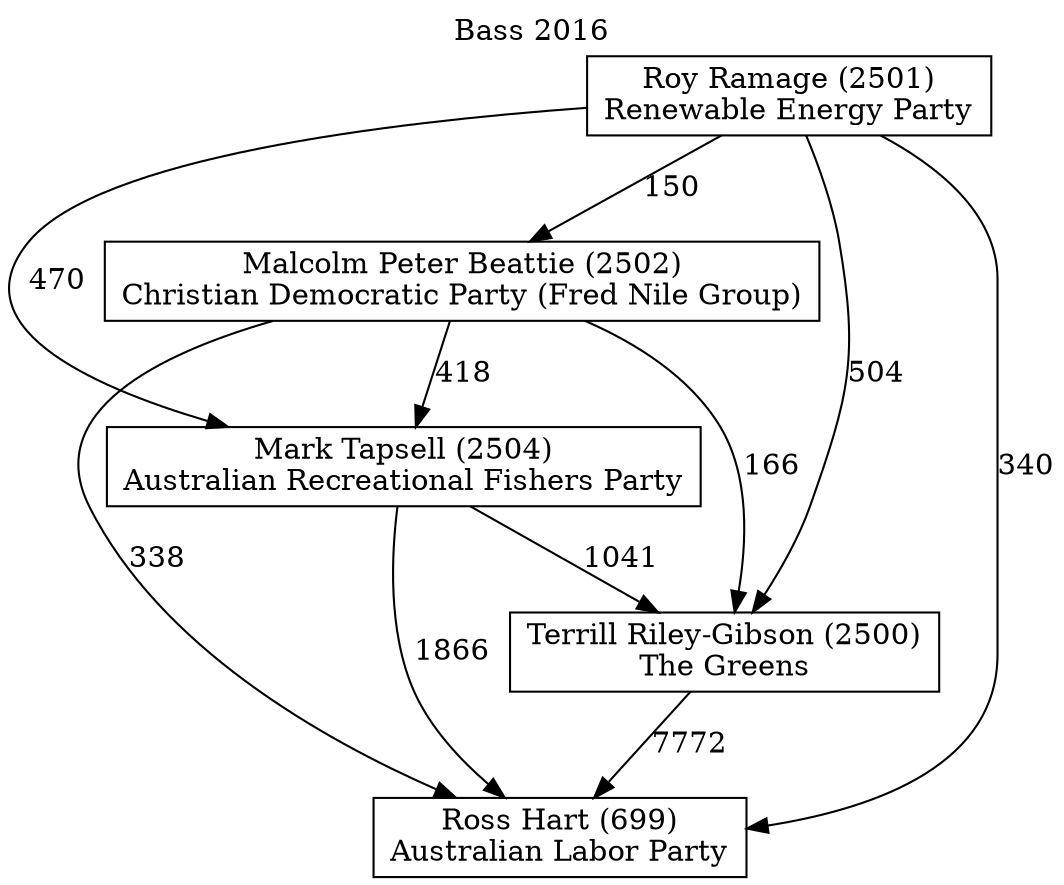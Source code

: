 // House preference flow
digraph "Ross Hart (699)_Bass_2016" {
	graph [label="Bass 2016" labelloc=t mclimit=10]
	node [shape=box]
	"Terrill Riley-Gibson (2500)" [label="Terrill Riley-Gibson (2500)
The Greens"]
	"Roy Ramage (2501)" [label="Roy Ramage (2501)
Renewable Energy Party"]
	"Malcolm Peter Beattie (2502)" [label="Malcolm Peter Beattie (2502)
Christian Democratic Party (Fred Nile Group)"]
	"Ross Hart (699)" [label="Ross Hart (699)
Australian Labor Party"]
	"Mark Tapsell (2504)" [label="Mark Tapsell (2504)
Australian Recreational Fishers Party"]
	"Roy Ramage (2501)" -> "Ross Hart (699)" [label=340]
	"Malcolm Peter Beattie (2502)" -> "Terrill Riley-Gibson (2500)" [label=166]
	"Malcolm Peter Beattie (2502)" -> "Ross Hart (699)" [label=338]
	"Roy Ramage (2501)" -> "Mark Tapsell (2504)" [label=470]
	"Malcolm Peter Beattie (2502)" -> "Mark Tapsell (2504)" [label=418]
	"Mark Tapsell (2504)" -> "Ross Hart (699)" [label=1866]
	"Mark Tapsell (2504)" -> "Terrill Riley-Gibson (2500)" [label=1041]
	"Roy Ramage (2501)" -> "Malcolm Peter Beattie (2502)" [label=150]
	"Roy Ramage (2501)" -> "Terrill Riley-Gibson (2500)" [label=504]
	"Terrill Riley-Gibson (2500)" -> "Ross Hart (699)" [label=7772]
}

